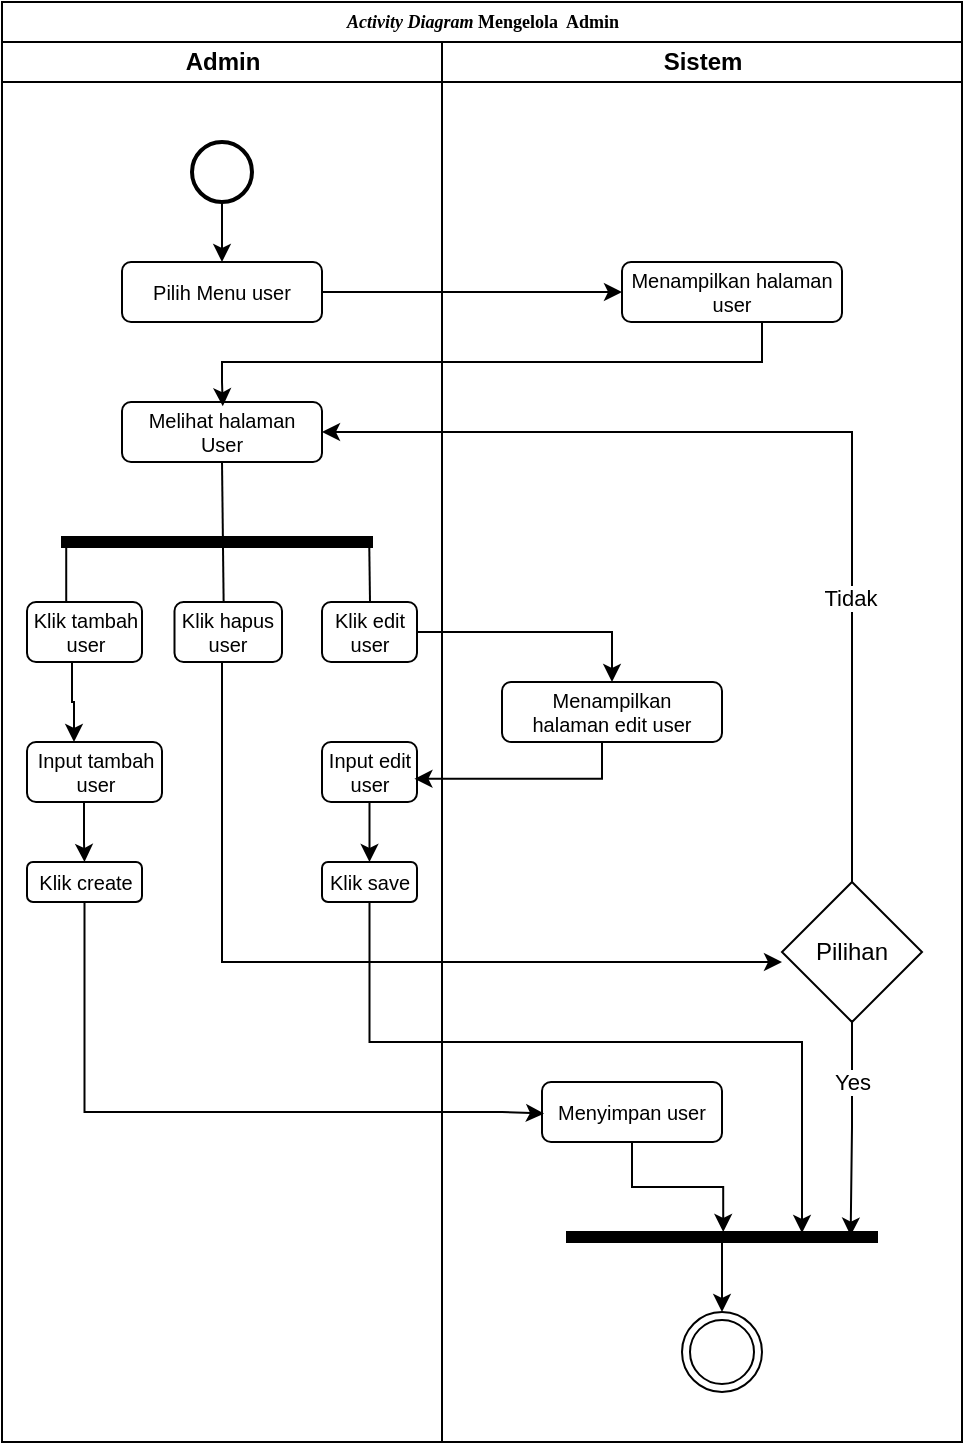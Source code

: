 <mxfile version="24.8.4">
  <diagram name="Page-1" id="74e2e168-ea6b-b213-b513-2b3c1d86103e">
    <mxGraphModel dx="1354" dy="692" grid="1" gridSize="10" guides="1" tooltips="1" connect="1" arrows="1" fold="1" page="1" pageScale="1" pageWidth="1100" pageHeight="850" background="none" math="0" shadow="0">
      <root>
        <mxCell id="0" />
        <mxCell id="1" parent="0" />
        <mxCell id="tzNbkEb7s-4a03CU0OmQ-1" value="&lt;font style=&quot;font-size: 9px;&quot;&gt;&lt;b style=&quot;mso-bidi-font-weight:normal&quot;&gt;&lt;i style=&quot;mso-bidi-font-style:normal&quot;&gt;&lt;span style=&quot;font-family: &amp;quot;Times New Roman&amp;quot;, serif;&quot;&gt;Activity Diagram &lt;/span&gt;&lt;/i&gt;&lt;span style=&quot;line-height: 150%; font-family: &amp;quot;Times New Roman&amp;quot;, serif;&quot;&gt;Mengelola&amp;nbsp; Admin&lt;/span&gt;&lt;/b&gt;&lt;/font&gt;" style="swimlane;html=1;childLayout=stackLayout;startSize=20;rounded=0;shadow=0;labelBackgroundColor=none;strokeWidth=1;fontFamily=Verdana;fontSize=8;align=center;" vertex="1" parent="1">
          <mxGeometry x="40" y="70" width="480" height="720" as="geometry" />
        </mxCell>
        <mxCell id="tzNbkEb7s-4a03CU0OmQ-2" value="Admin" style="swimlane;html=1;startSize=20;" vertex="1" parent="tzNbkEb7s-4a03CU0OmQ-1">
          <mxGeometry y="20" width="220" height="700" as="geometry" />
        </mxCell>
        <mxCell id="tzNbkEb7s-4a03CU0OmQ-3" style="edgeStyle=orthogonalEdgeStyle;rounded=0;orthogonalLoop=1;jettySize=auto;html=1;entryX=0.5;entryY=0;entryDx=0;entryDy=0;" edge="1" parent="tzNbkEb7s-4a03CU0OmQ-2" source="tzNbkEb7s-4a03CU0OmQ-4" target="tzNbkEb7s-4a03CU0OmQ-5">
          <mxGeometry relative="1" as="geometry" />
        </mxCell>
        <mxCell id="tzNbkEb7s-4a03CU0OmQ-4" value="" style="strokeWidth=2;html=1;shape=mxgraph.flowchart.start_2;whiteSpace=wrap;" vertex="1" parent="tzNbkEb7s-4a03CU0OmQ-2">
          <mxGeometry x="95" y="50" width="30" height="30" as="geometry" />
        </mxCell>
        <mxCell id="tzNbkEb7s-4a03CU0OmQ-5" value="&lt;font style=&quot;font-size: 10px;&quot;&gt;Pilih Menu user&lt;/font&gt;" style="rounded=1;whiteSpace=wrap;html=1;fontSize=10;" vertex="1" parent="tzNbkEb7s-4a03CU0OmQ-2">
          <mxGeometry x="60" y="110" width="100" height="30" as="geometry" />
        </mxCell>
        <mxCell id="tzNbkEb7s-4a03CU0OmQ-6" value="&lt;div style=&quot;font-size: 10px;&quot;&gt;&lt;font style=&quot;font-size: 10px;&quot;&gt;Melihat halaman&lt;/font&gt;&lt;/div&gt;&lt;div style=&quot;font-size: 10px;&quot;&gt;&lt;font style=&quot;font-size: 10px;&quot;&gt;User&lt;/font&gt;&lt;/div&gt;" style="rounded=1;whiteSpace=wrap;html=1;fontSize=10;" vertex="1" parent="tzNbkEb7s-4a03CU0OmQ-2">
          <mxGeometry x="60" y="180" width="100" height="30" as="geometry" />
        </mxCell>
        <mxCell id="tzNbkEb7s-4a03CU0OmQ-7" value="" style="html=1;points=[];perimeter=orthogonalPerimeter;fillColor=strokeColor;rotation=90;" vertex="1" parent="tzNbkEb7s-4a03CU0OmQ-2">
          <mxGeometry x="105" y="172.5" width="5" height="155" as="geometry" />
        </mxCell>
        <mxCell id="tzNbkEb7s-4a03CU0OmQ-8" style="edgeStyle=orthogonalEdgeStyle;rounded=0;orthogonalLoop=1;jettySize=auto;html=1;" edge="1" parent="tzNbkEb7s-4a03CU0OmQ-2" source="tzNbkEb7s-4a03CU0OmQ-9" target="tzNbkEb7s-4a03CU0OmQ-13">
          <mxGeometry relative="1" as="geometry">
            <Array as="points">
              <mxPoint x="35" y="330" />
              <mxPoint x="36" y="330" />
            </Array>
          </mxGeometry>
        </mxCell>
        <mxCell id="tzNbkEb7s-4a03CU0OmQ-9" value="&lt;div style=&quot;font-size: 10px;&quot;&gt;&lt;font style=&quot;font-size: 10px;&quot;&gt;Klik tambah&lt;/font&gt;&lt;/div&gt;&lt;div style=&quot;font-size: 10px;&quot;&gt;user&lt;font style=&quot;font-size: 10px;&quot;&gt;&lt;br style=&quot;font-size: 10px;&quot;&gt;&lt;/font&gt;&lt;/div&gt;" style="rounded=1;whiteSpace=wrap;html=1;fontSize=10;" vertex="1" parent="tzNbkEb7s-4a03CU0OmQ-2">
          <mxGeometry x="12.5" y="280" width="57.5" height="30" as="geometry" />
        </mxCell>
        <mxCell id="tzNbkEb7s-4a03CU0OmQ-10" value="&lt;div style=&quot;font-size: 10px;&quot;&gt;&lt;font style=&quot;font-size: 10px;&quot;&gt;Klik hapus&lt;/font&gt;&lt;/div&gt;&lt;div style=&quot;font-size: 10px;&quot;&gt;&lt;font style=&quot;font-size: 10px;&quot;&gt;user&lt;br style=&quot;font-size: 10px;&quot;&gt;&lt;/font&gt;&lt;/div&gt;" style="rounded=1;whiteSpace=wrap;html=1;fontSize=10;" vertex="1" parent="tzNbkEb7s-4a03CU0OmQ-2">
          <mxGeometry x="86.25" y="280" width="53.75" height="30" as="geometry" />
        </mxCell>
        <mxCell id="tzNbkEb7s-4a03CU0OmQ-11" value="&lt;div style=&quot;font-size: 10px;&quot;&gt;&lt;font style=&quot;font-size: 10px;&quot;&gt;Klik edit&lt;/font&gt;&lt;/div&gt;&lt;div style=&quot;font-size: 10px;&quot;&gt;user&lt;font style=&quot;font-size: 10px;&quot;&gt;&lt;br style=&quot;font-size: 10px;&quot;&gt;&lt;/font&gt;&lt;/div&gt;" style="rounded=1;whiteSpace=wrap;html=1;fontSize=10;" vertex="1" parent="tzNbkEb7s-4a03CU0OmQ-2">
          <mxGeometry x="160" y="280" width="47.5" height="30" as="geometry" />
        </mxCell>
        <mxCell id="tzNbkEb7s-4a03CU0OmQ-12" style="edgeStyle=orthogonalEdgeStyle;rounded=0;orthogonalLoop=1;jettySize=auto;html=1;entryX=0.5;entryY=0;entryDx=0;entryDy=0;" edge="1" parent="tzNbkEb7s-4a03CU0OmQ-2" source="tzNbkEb7s-4a03CU0OmQ-13" target="tzNbkEb7s-4a03CU0OmQ-19">
          <mxGeometry relative="1" as="geometry">
            <Array as="points">
              <mxPoint x="41" y="400" />
              <mxPoint x="41" y="400" />
            </Array>
          </mxGeometry>
        </mxCell>
        <mxCell id="tzNbkEb7s-4a03CU0OmQ-13" value="&lt;div style=&quot;font-size: 10px;&quot;&gt;&lt;font style=&quot;font-size: 10px;&quot;&gt;Input tambah&lt;/font&gt;&lt;/div&gt;&lt;div style=&quot;font-size: 10px;&quot;&gt;&lt;font style=&quot;font-size: 10px;&quot;&gt;user&lt;br style=&quot;font-size: 10px;&quot;&gt;&lt;/font&gt;&lt;/div&gt;" style="rounded=1;whiteSpace=wrap;html=1;fontSize=10;" vertex="1" parent="tzNbkEb7s-4a03CU0OmQ-2">
          <mxGeometry x="12.5" y="350" width="67.5" height="30" as="geometry" />
        </mxCell>
        <mxCell id="tzNbkEb7s-4a03CU0OmQ-14" style="edgeStyle=orthogonalEdgeStyle;rounded=0;orthogonalLoop=1;jettySize=auto;html=1;entryX=0.5;entryY=0;entryDx=0;entryDy=0;fontSize=10;" edge="1" parent="tzNbkEb7s-4a03CU0OmQ-2" source="tzNbkEb7s-4a03CU0OmQ-15" target="tzNbkEb7s-4a03CU0OmQ-20">
          <mxGeometry relative="1" as="geometry" />
        </mxCell>
        <mxCell id="tzNbkEb7s-4a03CU0OmQ-15" value="&lt;div style=&quot;font-size: 10px;&quot;&gt;&lt;font style=&quot;font-size: 10px;&quot;&gt;Input edit&lt;/font&gt;&lt;/div&gt;&lt;div style=&quot;font-size: 10px;&quot;&gt;user&lt;font style=&quot;font-size: 10px;&quot;&gt;&lt;br style=&quot;font-size: 10px;&quot;&gt;&lt;/font&gt;&lt;/div&gt;" style="rounded=1;whiteSpace=wrap;html=1;fontSize=10;" vertex="1" parent="tzNbkEb7s-4a03CU0OmQ-2">
          <mxGeometry x="160" y="350" width="47.5" height="30" as="geometry" />
        </mxCell>
        <mxCell id="tzNbkEb7s-4a03CU0OmQ-16" value="" style="endArrow=none;html=1;rounded=0;entryX=0.5;entryY=1;entryDx=0;entryDy=0;exitX=0.457;exitY=-0.016;exitDx=0;exitDy=0;exitPerimeter=0;" edge="1" parent="tzNbkEb7s-4a03CU0OmQ-2" source="tzNbkEb7s-4a03CU0OmQ-10" target="tzNbkEb7s-4a03CU0OmQ-6">
          <mxGeometry width="50" height="50" relative="1" as="geometry">
            <mxPoint x="110" y="270" as="sourcePoint" />
            <mxPoint x="170" y="220" as="targetPoint" />
          </mxGeometry>
        </mxCell>
        <mxCell id="tzNbkEb7s-4a03CU0OmQ-17" value="" style="endArrow=none;html=1;rounded=0;" edge="1" parent="tzNbkEb7s-4a03CU0OmQ-2">
          <mxGeometry width="50" height="50" relative="1" as="geometry">
            <mxPoint x="184" y="280" as="sourcePoint" />
            <mxPoint x="183.61" y="250" as="targetPoint" />
          </mxGeometry>
        </mxCell>
        <mxCell id="tzNbkEb7s-4a03CU0OmQ-18" value="" style="endArrow=none;html=1;rounded=0;" edge="1" parent="tzNbkEb7s-4a03CU0OmQ-2">
          <mxGeometry width="50" height="50" relative="1" as="geometry">
            <mxPoint x="32.11" y="280" as="sourcePoint" />
            <mxPoint x="32.11" y="250" as="targetPoint" />
          </mxGeometry>
        </mxCell>
        <mxCell id="tzNbkEb7s-4a03CU0OmQ-19" value="Klik create" style="rounded=1;whiteSpace=wrap;html=1;fontSize=10;" vertex="1" parent="tzNbkEb7s-4a03CU0OmQ-2">
          <mxGeometry x="12.5" y="410" width="57.5" height="20" as="geometry" />
        </mxCell>
        <mxCell id="tzNbkEb7s-4a03CU0OmQ-20" value="Klik save" style="rounded=1;whiteSpace=wrap;html=1;fontSize=10;" vertex="1" parent="tzNbkEb7s-4a03CU0OmQ-2">
          <mxGeometry x="160" y="410" width="47.5" height="20" as="geometry" />
        </mxCell>
        <mxCell id="tzNbkEb7s-4a03CU0OmQ-21" value="Sistem" style="swimlane;html=1;startSize=20;" vertex="1" parent="tzNbkEb7s-4a03CU0OmQ-1">
          <mxGeometry x="220" y="20" width="260" height="700" as="geometry" />
        </mxCell>
        <mxCell id="tzNbkEb7s-4a03CU0OmQ-22" value="&lt;font style=&quot;font-size: 10px;&quot;&gt;Menampilkan halaman user&lt;/font&gt;" style="rounded=1;whiteSpace=wrap;html=1;fontSize=10;" vertex="1" parent="tzNbkEb7s-4a03CU0OmQ-21">
          <mxGeometry x="90" y="110" width="110" height="30" as="geometry" />
        </mxCell>
        <mxCell id="tzNbkEb7s-4a03CU0OmQ-23" style="edgeStyle=orthogonalEdgeStyle;rounded=0;orthogonalLoop=1;jettySize=auto;html=1;entryX=0.5;entryY=0;entryDx=0;entryDy=0;" edge="1" parent="tzNbkEb7s-4a03CU0OmQ-21" source="tzNbkEb7s-4a03CU0OmQ-24" target="tzNbkEb7s-4a03CU0OmQ-31">
          <mxGeometry relative="1" as="geometry" />
        </mxCell>
        <mxCell id="tzNbkEb7s-4a03CU0OmQ-24" value="" style="html=1;points=[];perimeter=orthogonalPerimeter;fillColor=strokeColor;rotation=90;" vertex="1" parent="tzNbkEb7s-4a03CU0OmQ-21">
          <mxGeometry x="137.5" y="520" width="5" height="155" as="geometry" />
        </mxCell>
        <mxCell id="tzNbkEb7s-4a03CU0OmQ-25" value="&lt;font style=&quot;font-size: 10px;&quot;&gt;Menyimpan user&lt;/font&gt;" style="rounded=1;whiteSpace=wrap;html=1;fontSize=10;" vertex="1" parent="tzNbkEb7s-4a03CU0OmQ-21">
          <mxGeometry x="50" y="520" width="90" height="30" as="geometry" />
        </mxCell>
        <mxCell id="tzNbkEb7s-4a03CU0OmQ-26" value="&lt;div style=&quot;font-size: 10px;&quot;&gt;Menampilkan&lt;/div&gt;&lt;div style=&quot;font-size: 10px;&quot;&gt;halaman edit user&lt;br style=&quot;font-size: 10px;&quot;&gt;&lt;/div&gt;" style="rounded=1;whiteSpace=wrap;html=1;fontSize=10;" vertex="1" parent="tzNbkEb7s-4a03CU0OmQ-21">
          <mxGeometry x="30" y="320" width="110" height="30" as="geometry" />
        </mxCell>
        <mxCell id="tzNbkEb7s-4a03CU0OmQ-27" style="edgeStyle=orthogonalEdgeStyle;rounded=0;orthogonalLoop=1;jettySize=auto;html=1;entryX=0.36;entryY=0.085;entryDx=0;entryDy=0;entryPerimeter=0;" edge="1" parent="tzNbkEb7s-4a03CU0OmQ-21" source="tzNbkEb7s-4a03CU0OmQ-29" target="tzNbkEb7s-4a03CU0OmQ-24">
          <mxGeometry relative="1" as="geometry">
            <mxPoint x="205" y="590" as="targetPoint" />
          </mxGeometry>
        </mxCell>
        <mxCell id="tzNbkEb7s-4a03CU0OmQ-28" value="Yes" style="edgeLabel;html=1;align=center;verticalAlign=middle;resizable=0;points=[];" vertex="1" connectable="0" parent="tzNbkEb7s-4a03CU0OmQ-27">
          <mxGeometry x="-0.446" relative="1" as="geometry">
            <mxPoint as="offset" />
          </mxGeometry>
        </mxCell>
        <mxCell id="tzNbkEb7s-4a03CU0OmQ-29" value="Pilihan" style="rhombus;whiteSpace=wrap;html=1;" vertex="1" parent="tzNbkEb7s-4a03CU0OmQ-21">
          <mxGeometry x="170" y="420" width="70" height="70" as="geometry" />
        </mxCell>
        <mxCell id="tzNbkEb7s-4a03CU0OmQ-30" style="edgeStyle=orthogonalEdgeStyle;rounded=0;orthogonalLoop=1;jettySize=auto;html=1;entryX=0;entryY=0.496;entryDx=0;entryDy=0;entryPerimeter=0;" edge="1" parent="tzNbkEb7s-4a03CU0OmQ-21" source="tzNbkEb7s-4a03CU0OmQ-25" target="tzNbkEb7s-4a03CU0OmQ-24">
          <mxGeometry relative="1" as="geometry" />
        </mxCell>
        <mxCell id="tzNbkEb7s-4a03CU0OmQ-31" value="" style="ellipse;shape=doubleEllipse;html=1;dashed=0;whiteSpace=wrap;aspect=fixed;" vertex="1" parent="tzNbkEb7s-4a03CU0OmQ-21">
          <mxGeometry x="120" y="635" width="40" height="40" as="geometry" />
        </mxCell>
        <mxCell id="tzNbkEb7s-4a03CU0OmQ-32" style="edgeStyle=orthogonalEdgeStyle;rounded=0;orthogonalLoop=1;jettySize=auto;html=1;entryX=0;entryY=0.5;entryDx=0;entryDy=0;" edge="1" parent="tzNbkEb7s-4a03CU0OmQ-1" source="tzNbkEb7s-4a03CU0OmQ-5" target="tzNbkEb7s-4a03CU0OmQ-22">
          <mxGeometry relative="1" as="geometry" />
        </mxCell>
        <mxCell id="tzNbkEb7s-4a03CU0OmQ-33" style="edgeStyle=orthogonalEdgeStyle;rounded=0;orthogonalLoop=1;jettySize=auto;html=1;entryX=0.504;entryY=0.071;entryDx=0;entryDy=0;entryPerimeter=0;" edge="1" parent="tzNbkEb7s-4a03CU0OmQ-1" source="tzNbkEb7s-4a03CU0OmQ-22" target="tzNbkEb7s-4a03CU0OmQ-6">
          <mxGeometry relative="1" as="geometry">
            <Array as="points">
              <mxPoint x="380" y="180" />
              <mxPoint x="110" y="180" />
              <mxPoint x="110" y="190" />
              <mxPoint x="110" y="190" />
            </Array>
          </mxGeometry>
        </mxCell>
        <mxCell id="tzNbkEb7s-4a03CU0OmQ-34" style="edgeStyle=orthogonalEdgeStyle;rounded=0;orthogonalLoop=1;jettySize=auto;html=1;entryX=0.011;entryY=0.526;entryDx=0;entryDy=0;entryPerimeter=0;" edge="1" parent="tzNbkEb7s-4a03CU0OmQ-1" source="tzNbkEb7s-4a03CU0OmQ-19" target="tzNbkEb7s-4a03CU0OmQ-25">
          <mxGeometry relative="1" as="geometry">
            <Array as="points">
              <mxPoint x="41" y="555" />
              <mxPoint x="250" y="555" />
            </Array>
          </mxGeometry>
        </mxCell>
        <mxCell id="tzNbkEb7s-4a03CU0OmQ-35" style="edgeStyle=orthogonalEdgeStyle;rounded=0;orthogonalLoop=1;jettySize=auto;html=1;entryX=0.5;entryY=0;entryDx=0;entryDy=0;" edge="1" parent="tzNbkEb7s-4a03CU0OmQ-1" source="tzNbkEb7s-4a03CU0OmQ-11" target="tzNbkEb7s-4a03CU0OmQ-26">
          <mxGeometry relative="1" as="geometry">
            <mxPoint x="380" y="315" as="targetPoint" />
          </mxGeometry>
        </mxCell>
        <mxCell id="tzNbkEb7s-4a03CU0OmQ-36" style="edgeStyle=orthogonalEdgeStyle;rounded=0;orthogonalLoop=1;jettySize=auto;html=1;entryX=0.973;entryY=0.613;entryDx=0;entryDy=0;entryPerimeter=0;" edge="1" parent="tzNbkEb7s-4a03CU0OmQ-1" source="tzNbkEb7s-4a03CU0OmQ-26" target="tzNbkEb7s-4a03CU0OmQ-15">
          <mxGeometry relative="1" as="geometry">
            <Array as="points">
              <mxPoint x="300" y="388" />
            </Array>
          </mxGeometry>
        </mxCell>
        <mxCell id="tzNbkEb7s-4a03CU0OmQ-37" style="edgeStyle=orthogonalEdgeStyle;rounded=0;orthogonalLoop=1;jettySize=auto;html=1;entryX=0.103;entryY=0.238;entryDx=0;entryDy=0;entryPerimeter=0;" edge="1" parent="tzNbkEb7s-4a03CU0OmQ-1" source="tzNbkEb7s-4a03CU0OmQ-20" target="tzNbkEb7s-4a03CU0OmQ-24">
          <mxGeometry relative="1" as="geometry">
            <Array as="points">
              <mxPoint x="184" y="520" />
              <mxPoint x="400" y="520" />
              <mxPoint x="400" y="616" />
            </Array>
          </mxGeometry>
        </mxCell>
        <mxCell id="tzNbkEb7s-4a03CU0OmQ-38" style="edgeStyle=orthogonalEdgeStyle;rounded=0;orthogonalLoop=1;jettySize=auto;html=1;" edge="1" parent="tzNbkEb7s-4a03CU0OmQ-1" source="tzNbkEb7s-4a03CU0OmQ-10">
          <mxGeometry relative="1" as="geometry">
            <mxPoint x="390" y="480" as="targetPoint" />
            <Array as="points">
              <mxPoint x="110" y="480" />
            </Array>
          </mxGeometry>
        </mxCell>
        <mxCell id="tzNbkEb7s-4a03CU0OmQ-39" style="edgeStyle=orthogonalEdgeStyle;rounded=0;orthogonalLoop=1;jettySize=auto;html=1;entryX=1;entryY=0.5;entryDx=0;entryDy=0;" edge="1" parent="tzNbkEb7s-4a03CU0OmQ-1" source="tzNbkEb7s-4a03CU0OmQ-29" target="tzNbkEb7s-4a03CU0OmQ-6">
          <mxGeometry relative="1" as="geometry">
            <Array as="points">
              <mxPoint x="425" y="215" />
            </Array>
          </mxGeometry>
        </mxCell>
        <mxCell id="tzNbkEb7s-4a03CU0OmQ-40" value="Tidak" style="edgeLabel;html=1;align=center;verticalAlign=middle;resizable=0;points=[];" vertex="1" connectable="0" parent="tzNbkEb7s-4a03CU0OmQ-39">
          <mxGeometry x="-0.421" y="1" relative="1" as="geometry">
            <mxPoint as="offset" />
          </mxGeometry>
        </mxCell>
      </root>
    </mxGraphModel>
  </diagram>
</mxfile>
